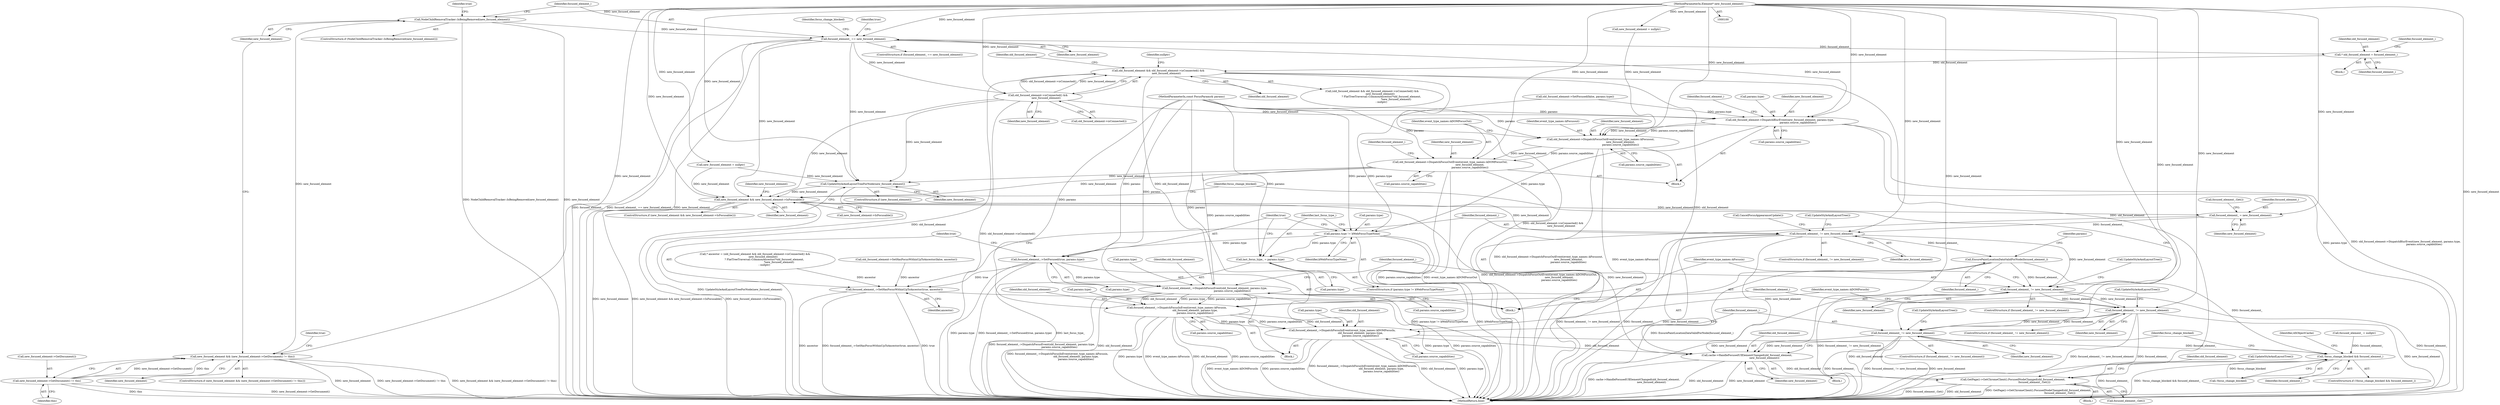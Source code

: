 digraph "0_Chrome_c3957448cfc6e299165196a33cd954b790875fdb@API" {
"1000117" [label="(Call,NodeChildRemovalTracker::IsBeingRemoved(new_focused_element))"];
"1000109" [label="(Call,new_focused_element && (new_focused_element->GetDocument() != this))"];
"1000101" [label="(MethodParameterIn,Element* new_focused_element)"];
"1000111" [label="(Call,new_focused_element->GetDocument() != this)"];
"1000122" [label="(Call,focused_element_ == new_focused_element)"];
"1000132" [label="(Call,* old_focused_element = focused_element_)"];
"1000143" [label="(Call,old_focused_element && old_focused_element->isConnected() &&\n                    new_focused_element)"];
"1000291" [label="(Call,focused_element_->DispatchFocusEvent(old_focused_element, params.type,\n                                           params.source_capabilities))"];
"1000314" [label="(Call,focused_element_->DispatchFocusInEvent(event_type_names::kFocusin,\n                                             old_focused_element, params.type,\n                                             params.source_capabilities))"];
"1000338" [label="(Call,focused_element_->DispatchFocusInEvent(event_type_names::kDOMFocusIn,\n                                             old_focused_element, params.type,\n                                             params.source_capabilities))"];
"1000375" [label="(Call,cache->HandleFocusedUIElementChanged(old_focused_element,\n                                           new_focused_element))"];
"1000384" [label="(Call,GetPage()->GetChromeClient().FocusedNodeChanged(old_focused_element,\n                                                     focused_element_.Get()))"];
"1000145" [label="(Call,old_focused_element->isConnected() &&\n                    new_focused_element)"];
"1000170" [label="(Call,old_focused_element->DispatchBlurEvent(new_focused_element, params.type,\n                                             params.source_capabilities))"];
"1000187" [label="(Call,old_focused_element->DispatchFocusOutEvent(event_type_names::kFocusout,\n                                                 new_focused_element,\n                                                 params.source_capabilities))"];
"1000193" [label="(Call,old_focused_element->DispatchFocusOutEvent(event_type_names::kDOMFocusOut,\n                                                 new_focused_element,\n                                                 params.source_capabilities))"];
"1000210" [label="(Call,UpdateStyleAndLayoutTreeForNode(new_focused_element))"];
"1000213" [label="(Call,new_focused_element && new_focused_element->IsFocusable())"];
"1000237" [label="(Call,focused_element_ = new_focused_element)"];
"1000262" [label="(Call,focused_element_ != new_focused_element)"];
"1000277" [label="(Call,EnsurePaintLocationDataValidForNode(focused_element_))"];
"1000300" [label="(Call,focused_element_ != new_focused_element)"];
"1000324" [label="(Call,focused_element_ != new_focused_element)"];
"1000348" [label="(Call,focused_element_ != new_focused_element)"];
"1000363" [label="(Call,!focus_change_blocked && focused_element_)"];
"1000243" [label="(Call,params.type != kWebFocusTypeNone)"];
"1000248" [label="(Call,last_focus_type_ = params.type)"];
"1000253" [label="(Call,focused_element_->SetFocused(true, params.type))"];
"1000258" [label="(Call,focused_element_->SetHasFocusWithinUpToAncestor(true, ancestor))"];
"1000249" [label="(Identifier,last_focus_type_)"];
"1000146" [label="(Call,old_focused_element->isConnected())"];
"1000339" [label="(Identifier,event_type_names::kDOMFocusIn)"];
"1000145" [label="(Call,old_focused_element->isConnected() &&\n                    new_focused_element)"];
"1000386" [label="(Call,focused_element_.Get())"];
"1000242" [label="(ControlStructure,if (params.type != kWebFocusTypeNone))"];
"1000376" [label="(Identifier,old_focused_element)"];
"1000193" [label="(Call,old_focused_element->DispatchFocusOutEvent(event_type_names::kDOMFocusOut,\n                                                 new_focused_element,\n                                                 params.source_capabilities))"];
"1000170" [label="(Call,old_focused_element->DispatchBlurEvent(new_focused_element, params.type,\n                                             params.source_capabilities))"];
"1000258" [label="(Call,focused_element_->SetHasFocusWithinUpToAncestor(true, ancestor))"];
"1000150" [label="(Identifier,old_focused_element)"];
"1000364" [label="(Call,!focus_change_blocked)"];
"1000374" [label="(Block,)"];
"1000116" [label="(ControlStructure,if (NodeChildRemovalTracker::IsBeingRemoved(new_focused_element)))"];
"1000134" [label="(Identifier,focused_element_)"];
"1000190" [label="(Call,params.source_capabilities)"];
"1000194" [label="(Identifier,event_type_names::kDOMFocusOut)"];
"1000281" [label="(Identifier,params)"];
"1000255" [label="(Call,params.type)"];
"1000263" [label="(Identifier,focused_element_)"];
"1000276" [label="(Call,CancelFocusAppearanceUpdate())"];
"1000362" [label="(ControlStructure,if (!focus_change_blocked && focused_element_))"];
"1000254" [label="(Identifier,true)"];
"1000188" [label="(Identifier,event_type_names::kFocusout)"];
"1000112" [label="(Call,new_focused_element->GetDocument())"];
"1000341" [label="(Call,params.type)"];
"1000213" [label="(Call,new_focused_element && new_focused_element->IsFocusable())"];
"1000120" [label="(Identifier,true)"];
"1000215" [label="(Call,new_focused_element->IsFocusable())"];
"1000179" [label="(Identifier,focused_element_)"];
"1000205" [label="(Call,new_focused_element = nullptr)"];
"1000260" [label="(Identifier,ancestor)"];
"1000133" [label="(Identifier,old_focused_element)"];
"1000121" [label="(ControlStructure,if (focused_element_ == new_focused_element))"];
"1000347" [label="(ControlStructure,if (focused_element_ != new_focused_element))"];
"1000277" [label="(Call,EnsurePaintLocationDataValidForNode(focused_element_))"];
"1000326" [label="(Identifier,new_focused_element)"];
"1000398" [label="(MethodReturn,bool)"];
"1000278" [label="(Identifier,focused_element_)"];
"1000212" [label="(ControlStructure,if (new_focused_element && new_focused_element->IsFocusable()))"];
"1000189" [label="(Identifier,new_focused_element)"];
"1000237" [label="(Call,focused_element_ = new_focused_element)"];
"1000352" [label="(Call,UpdateStyleAndLayoutTree())"];
"1000383" [label="(Block,)"];
"1000315" [label="(Identifier,event_type_names::kFocusin)"];
"1000296" [label="(Call,params.source_capabilities)"];
"1000175" [label="(Call,params.source_capabilities)"];
"1000338" [label="(Call,focused_element_->DispatchFocusInEvent(event_type_names::kDOMFocusIn,\n                                             old_focused_element, params.type,\n                                             params.source_capabilities))"];
"1000147" [label="(Identifier,new_focused_element)"];
"1000261" [label="(ControlStructure,if (focused_element_ != new_focused_element))"];
"1000253" [label="(Call,focused_element_->SetFocused(true, params.type))"];
"1000292" [label="(Identifier,old_focused_element)"];
"1000108" [label="(ControlStructure,if (new_focused_element && (new_focused_element->GetDocument() != this)))"];
"1000196" [label="(Call,params.source_capabilities)"];
"1000109" [label="(Call,new_focused_element && (new_focused_element->GetDocument() != this))"];
"1000157" [label="(Call,old_focused_element->SetFocused(false, params.type))"];
"1000387" [label="(Call,UpdateStyleAndLayoutTree())"];
"1000363" [label="(Call,!focus_change_blocked && focused_element_)"];
"1000349" [label="(Identifier,focused_element_)"];
"1000153" [label="(Identifier,nullptr)"];
"1000211" [label="(Identifier,new_focused_element)"];
"1000103" [label="(Block,)"];
"1000377" [label="(Identifier,new_focused_element)"];
"1000291" [label="(Call,focused_element_->DispatchFocusEvent(old_focused_element, params.type,\n                                           params.source_capabilities))"];
"1000110" [label="(Identifier,new_focused_element)"];
"1000371" [label="(Identifier,AXObjectCache)"];
"1000316" [label="(Identifier,old_focused_element)"];
"1000262" [label="(Call,focused_element_ != new_focused_element)"];
"1000210" [label="(Call,UpdateStyleAndLayoutTreeForNode(new_focused_element))"];
"1000290" [label="(Block,)"];
"1000187" [label="(Call,old_focused_element->DispatchFocusOutEvent(event_type_names::kFocusout,\n                                                 new_focused_element,\n                                                 params.source_capabilities))"];
"1000123" [label="(Identifier,focused_element_)"];
"1000113" [label="(Identifier,this)"];
"1000302" [label="(Identifier,new_focused_element)"];
"1000172" [label="(Call,params.type)"];
"1000344" [label="(Call,params.source_capabilities)"];
"1000241" [label="(Call,focused_element_.Get())"];
"1000140" [label="(Call,* ancestor = (old_focused_element && old_focused_element->isConnected() &&\n                    new_focused_element)\n                       ? FlatTreeTraversal::CommonAncestor(*old_focused_element,\n                                                           *new_focused_element)\n                       : nullptr)"];
"1000340" [label="(Identifier,old_focused_element)"];
"1000350" [label="(Identifier,new_focused_element)"];
"1000221" [label="(Identifier,new_focused_element)"];
"1000122" [label="(Call,focused_element_ == new_focused_element)"];
"1000247" [label="(Identifier,kWebFocusTypeNone)"];
"1000144" [label="(Identifier,old_focused_element)"];
"1000162" [label="(Call,old_focused_element->SetHasFocusWithinUpToAncestor(false, ancestor))"];
"1000124" [label="(Identifier,new_focused_element)"];
"1000136" [label="(Identifier,focused_element_)"];
"1000143" [label="(Call,old_focused_element && old_focused_element->isConnected() &&\n                    new_focused_element)"];
"1000381" [label="(Identifier,focus_change_blocked)"];
"1000293" [label="(Call,params.type)"];
"1000184" [label="(Call,new_focused_element = nullptr)"];
"1000111" [label="(Call,new_focused_element->GetDocument() != this)"];
"1000214" [label="(Identifier,new_focused_element)"];
"1000195" [label="(Identifier,new_focused_element)"];
"1000314" [label="(Call,focused_element_->DispatchFocusInEvent(event_type_names::kFocusin,\n                                             old_focused_element, params.type,\n                                             params.source_capabilities))"];
"1000208" [label="(ControlStructure,if (new_focused_element))"];
"1000324" [label="(Call,focused_element_ != new_focused_element)"];
"1000171" [label="(Identifier,new_focused_element)"];
"1000238" [label="(Identifier,focused_element_)"];
"1000101" [label="(MethodParameterIn,Element* new_focused_element)"];
"1000323" [label="(ControlStructure,if (focused_element_ != new_focused_element))"];
"1000365" [label="(Identifier,focus_change_blocked)"];
"1000239" [label="(Identifier,new_focused_element)"];
"1000216" [label="(Block,)"];
"1000264" [label="(Identifier,new_focused_element)"];
"1000129" [label="(Identifier,focus_change_blocked)"];
"1000366" [label="(Identifier,focused_element_)"];
"1000118" [label="(Identifier,new_focused_element)"];
"1000266" [label="(Call,UpdateStyleAndLayoutTree())"];
"1000300" [label="(Call,focused_element_ != new_focused_element)"];
"1000142" [label="(Call,(old_focused_element && old_focused_element->isConnected() &&\n                    new_focused_element)\n                       ? FlatTreeTraversal::CommonAncestor(*old_focused_element,\n                                                           *new_focused_element)\n                       : nullptr)"];
"1000317" [label="(Call,params.type)"];
"1000115" [label="(Identifier,true)"];
"1000348" [label="(Call,focused_element_ != new_focused_element)"];
"1000304" [label="(Call,UpdateStyleAndLayoutTree())"];
"1000244" [label="(Call,params.type)"];
"1000320" [label="(Call,params.source_capabilities)"];
"1000248" [label="(Call,last_focus_type_ = params.type)"];
"1000250" [label="(Call,params.type)"];
"1000385" [label="(Identifier,old_focused_element)"];
"1000126" [label="(Identifier,true)"];
"1000299" [label="(ControlStructure,if (focused_element_ != new_focused_element))"];
"1000243" [label="(Call,params.type != kWebFocusTypeNone)"];
"1000325" [label="(Identifier,focused_element_)"];
"1000132" [label="(Call,* old_focused_element = focused_element_)"];
"1000117" [label="(Call,NodeChildRemovalTracker::IsBeingRemoved(new_focused_element))"];
"1000135" [label="(Call,focused_element_ = nullptr)"];
"1000384" [label="(Call,GetPage()->GetChromeClient().FocusedNodeChanged(old_focused_element,\n                                                     focused_element_.Get()))"];
"1000259" [label="(Identifier,true)"];
"1000375" [label="(Call,cache->HandleFocusedUIElementChanged(old_focused_element,\n                                           new_focused_element))"];
"1000328" [label="(Call,UpdateStyleAndLayoutTree())"];
"1000301" [label="(Identifier,focused_element_)"];
"1000169" [label="(Block,)"];
"1000200" [label="(Identifier,focused_element_)"];
"1000102" [label="(MethodParameterIn,const FocusParams& params)"];
"1000117" -> "1000116"  [label="AST: "];
"1000117" -> "1000118"  [label="CFG: "];
"1000118" -> "1000117"  [label="AST: "];
"1000120" -> "1000117"  [label="CFG: "];
"1000123" -> "1000117"  [label="CFG: "];
"1000117" -> "1000398"  [label="DDG: NodeChildRemovalTracker::IsBeingRemoved(new_focused_element)"];
"1000117" -> "1000398"  [label="DDG: new_focused_element"];
"1000109" -> "1000117"  [label="DDG: new_focused_element"];
"1000101" -> "1000117"  [label="DDG: new_focused_element"];
"1000117" -> "1000122"  [label="DDG: new_focused_element"];
"1000109" -> "1000108"  [label="AST: "];
"1000109" -> "1000110"  [label="CFG: "];
"1000109" -> "1000111"  [label="CFG: "];
"1000110" -> "1000109"  [label="AST: "];
"1000111" -> "1000109"  [label="AST: "];
"1000115" -> "1000109"  [label="CFG: "];
"1000118" -> "1000109"  [label="CFG: "];
"1000109" -> "1000398"  [label="DDG: new_focused_element"];
"1000109" -> "1000398"  [label="DDG: new_focused_element->GetDocument() != this"];
"1000109" -> "1000398"  [label="DDG: new_focused_element && (new_focused_element->GetDocument() != this)"];
"1000101" -> "1000109"  [label="DDG: new_focused_element"];
"1000111" -> "1000109"  [label="DDG: new_focused_element->GetDocument()"];
"1000111" -> "1000109"  [label="DDG: this"];
"1000101" -> "1000100"  [label="AST: "];
"1000101" -> "1000398"  [label="DDG: new_focused_element"];
"1000101" -> "1000122"  [label="DDG: new_focused_element"];
"1000101" -> "1000145"  [label="DDG: new_focused_element"];
"1000101" -> "1000170"  [label="DDG: new_focused_element"];
"1000101" -> "1000184"  [label="DDG: new_focused_element"];
"1000101" -> "1000187"  [label="DDG: new_focused_element"];
"1000101" -> "1000193"  [label="DDG: new_focused_element"];
"1000101" -> "1000205"  [label="DDG: new_focused_element"];
"1000101" -> "1000210"  [label="DDG: new_focused_element"];
"1000101" -> "1000213"  [label="DDG: new_focused_element"];
"1000101" -> "1000237"  [label="DDG: new_focused_element"];
"1000101" -> "1000262"  [label="DDG: new_focused_element"];
"1000101" -> "1000300"  [label="DDG: new_focused_element"];
"1000101" -> "1000324"  [label="DDG: new_focused_element"];
"1000101" -> "1000348"  [label="DDG: new_focused_element"];
"1000101" -> "1000375"  [label="DDG: new_focused_element"];
"1000111" -> "1000113"  [label="CFG: "];
"1000112" -> "1000111"  [label="AST: "];
"1000113" -> "1000111"  [label="AST: "];
"1000111" -> "1000398"  [label="DDG: new_focused_element->GetDocument()"];
"1000111" -> "1000398"  [label="DDG: this"];
"1000122" -> "1000121"  [label="AST: "];
"1000122" -> "1000124"  [label="CFG: "];
"1000123" -> "1000122"  [label="AST: "];
"1000124" -> "1000122"  [label="AST: "];
"1000126" -> "1000122"  [label="CFG: "];
"1000129" -> "1000122"  [label="CFG: "];
"1000122" -> "1000398"  [label="DDG: focused_element_"];
"1000122" -> "1000398"  [label="DDG: focused_element_ == new_focused_element"];
"1000122" -> "1000398"  [label="DDG: new_focused_element"];
"1000122" -> "1000132"  [label="DDG: focused_element_"];
"1000122" -> "1000145"  [label="DDG: new_focused_element"];
"1000122" -> "1000170"  [label="DDG: new_focused_element"];
"1000122" -> "1000210"  [label="DDG: new_focused_element"];
"1000122" -> "1000213"  [label="DDG: new_focused_element"];
"1000132" -> "1000103"  [label="AST: "];
"1000132" -> "1000134"  [label="CFG: "];
"1000133" -> "1000132"  [label="AST: "];
"1000134" -> "1000132"  [label="AST: "];
"1000136" -> "1000132"  [label="CFG: "];
"1000132" -> "1000143"  [label="DDG: old_focused_element"];
"1000143" -> "1000142"  [label="AST: "];
"1000143" -> "1000144"  [label="CFG: "];
"1000143" -> "1000145"  [label="CFG: "];
"1000144" -> "1000143"  [label="AST: "];
"1000145" -> "1000143"  [label="AST: "];
"1000150" -> "1000143"  [label="CFG: "];
"1000153" -> "1000143"  [label="CFG: "];
"1000143" -> "1000398"  [label="DDG: old_focused_element"];
"1000143" -> "1000398"  [label="DDG: old_focused_element->isConnected() &&\n                    new_focused_element"];
"1000145" -> "1000143"  [label="DDG: old_focused_element->isConnected()"];
"1000145" -> "1000143"  [label="DDG: new_focused_element"];
"1000143" -> "1000291"  [label="DDG: old_focused_element"];
"1000143" -> "1000375"  [label="DDG: old_focused_element"];
"1000143" -> "1000384"  [label="DDG: old_focused_element"];
"1000291" -> "1000290"  [label="AST: "];
"1000291" -> "1000296"  [label="CFG: "];
"1000292" -> "1000291"  [label="AST: "];
"1000293" -> "1000291"  [label="AST: "];
"1000296" -> "1000291"  [label="AST: "];
"1000301" -> "1000291"  [label="CFG: "];
"1000291" -> "1000398"  [label="DDG: focused_element_->DispatchFocusEvent(old_focused_element, params.type,\n                                           params.source_capabilities)"];
"1000291" -> "1000398"  [label="DDG: old_focused_element"];
"1000291" -> "1000398"  [label="DDG: params.type"];
"1000291" -> "1000398"  [label="DDG: params.source_capabilities"];
"1000253" -> "1000291"  [label="DDG: params.type"];
"1000102" -> "1000291"  [label="DDG: params"];
"1000193" -> "1000291"  [label="DDG: params.source_capabilities"];
"1000291" -> "1000314"  [label="DDG: old_focused_element"];
"1000291" -> "1000314"  [label="DDG: params.type"];
"1000291" -> "1000314"  [label="DDG: params.source_capabilities"];
"1000314" -> "1000290"  [label="AST: "];
"1000314" -> "1000320"  [label="CFG: "];
"1000315" -> "1000314"  [label="AST: "];
"1000316" -> "1000314"  [label="AST: "];
"1000317" -> "1000314"  [label="AST: "];
"1000320" -> "1000314"  [label="AST: "];
"1000325" -> "1000314"  [label="CFG: "];
"1000314" -> "1000398"  [label="DDG: event_type_names::kFocusin"];
"1000314" -> "1000398"  [label="DDG: old_focused_element"];
"1000314" -> "1000398"  [label="DDG: params.source_capabilities"];
"1000314" -> "1000398"  [label="DDG: focused_element_->DispatchFocusInEvent(event_type_names::kFocusin,\n                                             old_focused_element, params.type,\n                                             params.source_capabilities)"];
"1000314" -> "1000398"  [label="DDG: params.type"];
"1000102" -> "1000314"  [label="DDG: params"];
"1000314" -> "1000338"  [label="DDG: old_focused_element"];
"1000314" -> "1000338"  [label="DDG: params.type"];
"1000314" -> "1000338"  [label="DDG: params.source_capabilities"];
"1000338" -> "1000290"  [label="AST: "];
"1000338" -> "1000344"  [label="CFG: "];
"1000339" -> "1000338"  [label="AST: "];
"1000340" -> "1000338"  [label="AST: "];
"1000341" -> "1000338"  [label="AST: "];
"1000344" -> "1000338"  [label="AST: "];
"1000349" -> "1000338"  [label="CFG: "];
"1000338" -> "1000398"  [label="DDG: event_type_names::kDOMFocusIn"];
"1000338" -> "1000398"  [label="DDG: params.source_capabilities"];
"1000338" -> "1000398"  [label="DDG: focused_element_->DispatchFocusInEvent(event_type_names::kDOMFocusIn,\n                                             old_focused_element, params.type,\n                                             params.source_capabilities)"];
"1000338" -> "1000398"  [label="DDG: old_focused_element"];
"1000338" -> "1000398"  [label="DDG: params.type"];
"1000102" -> "1000338"  [label="DDG: params"];
"1000338" -> "1000375"  [label="DDG: old_focused_element"];
"1000338" -> "1000384"  [label="DDG: old_focused_element"];
"1000375" -> "1000374"  [label="AST: "];
"1000375" -> "1000377"  [label="CFG: "];
"1000376" -> "1000375"  [label="AST: "];
"1000377" -> "1000375"  [label="AST: "];
"1000381" -> "1000375"  [label="CFG: "];
"1000375" -> "1000398"  [label="DDG: old_focused_element"];
"1000375" -> "1000398"  [label="DDG: new_focused_element"];
"1000375" -> "1000398"  [label="DDG: cache->HandleFocusedUIElementChanged(old_focused_element,\n                                           new_focused_element)"];
"1000213" -> "1000375"  [label="DDG: new_focused_element"];
"1000262" -> "1000375"  [label="DDG: new_focused_element"];
"1000348" -> "1000375"  [label="DDG: new_focused_element"];
"1000375" -> "1000384"  [label="DDG: old_focused_element"];
"1000384" -> "1000383"  [label="AST: "];
"1000384" -> "1000386"  [label="CFG: "];
"1000385" -> "1000384"  [label="AST: "];
"1000386" -> "1000384"  [label="AST: "];
"1000387" -> "1000384"  [label="CFG: "];
"1000384" -> "1000398"  [label="DDG: GetPage()->GetChromeClient().FocusedNodeChanged(old_focused_element,\n                                                     focused_element_.Get())"];
"1000384" -> "1000398"  [label="DDG: focused_element_.Get()"];
"1000384" -> "1000398"  [label="DDG: old_focused_element"];
"1000145" -> "1000146"  [label="CFG: "];
"1000145" -> "1000147"  [label="CFG: "];
"1000146" -> "1000145"  [label="AST: "];
"1000147" -> "1000145"  [label="AST: "];
"1000145" -> "1000398"  [label="DDG: old_focused_element->isConnected()"];
"1000145" -> "1000170"  [label="DDG: new_focused_element"];
"1000145" -> "1000210"  [label="DDG: new_focused_element"];
"1000145" -> "1000213"  [label="DDG: new_focused_element"];
"1000170" -> "1000169"  [label="AST: "];
"1000170" -> "1000175"  [label="CFG: "];
"1000171" -> "1000170"  [label="AST: "];
"1000172" -> "1000170"  [label="AST: "];
"1000175" -> "1000170"  [label="AST: "];
"1000179" -> "1000170"  [label="CFG: "];
"1000170" -> "1000398"  [label="DDG: params.type"];
"1000170" -> "1000398"  [label="DDG: old_focused_element->DispatchBlurEvent(new_focused_element, params.type,\n                                             params.source_capabilities)"];
"1000157" -> "1000170"  [label="DDG: params.type"];
"1000102" -> "1000170"  [label="DDG: params"];
"1000170" -> "1000187"  [label="DDG: new_focused_element"];
"1000170" -> "1000187"  [label="DDG: params.source_capabilities"];
"1000170" -> "1000243"  [label="DDG: params.type"];
"1000187" -> "1000169"  [label="AST: "];
"1000187" -> "1000190"  [label="CFG: "];
"1000188" -> "1000187"  [label="AST: "];
"1000189" -> "1000187"  [label="AST: "];
"1000190" -> "1000187"  [label="AST: "];
"1000194" -> "1000187"  [label="CFG: "];
"1000187" -> "1000398"  [label="DDG: event_type_names::kFocusout"];
"1000187" -> "1000398"  [label="DDG: old_focused_element->DispatchFocusOutEvent(event_type_names::kFocusout,\n                                                 new_focused_element,\n                                                 params.source_capabilities)"];
"1000184" -> "1000187"  [label="DDG: new_focused_element"];
"1000102" -> "1000187"  [label="DDG: params"];
"1000187" -> "1000193"  [label="DDG: new_focused_element"];
"1000187" -> "1000193"  [label="DDG: params.source_capabilities"];
"1000193" -> "1000169"  [label="AST: "];
"1000193" -> "1000196"  [label="CFG: "];
"1000194" -> "1000193"  [label="AST: "];
"1000195" -> "1000193"  [label="AST: "];
"1000196" -> "1000193"  [label="AST: "];
"1000200" -> "1000193"  [label="CFG: "];
"1000193" -> "1000398"  [label="DDG: event_type_names::kDOMFocusOut"];
"1000193" -> "1000398"  [label="DDG: old_focused_element->DispatchFocusOutEvent(event_type_names::kDOMFocusOut,\n                                                 new_focused_element,\n                                                 params.source_capabilities)"];
"1000193" -> "1000398"  [label="DDG: params.source_capabilities"];
"1000102" -> "1000193"  [label="DDG: params"];
"1000193" -> "1000210"  [label="DDG: new_focused_element"];
"1000193" -> "1000213"  [label="DDG: new_focused_element"];
"1000210" -> "1000208"  [label="AST: "];
"1000210" -> "1000211"  [label="CFG: "];
"1000211" -> "1000210"  [label="AST: "];
"1000214" -> "1000210"  [label="CFG: "];
"1000210" -> "1000398"  [label="DDG: UpdateStyleAndLayoutTreeForNode(new_focused_element)"];
"1000205" -> "1000210"  [label="DDG: new_focused_element"];
"1000210" -> "1000213"  [label="DDG: new_focused_element"];
"1000213" -> "1000212"  [label="AST: "];
"1000213" -> "1000214"  [label="CFG: "];
"1000213" -> "1000215"  [label="CFG: "];
"1000214" -> "1000213"  [label="AST: "];
"1000215" -> "1000213"  [label="AST: "];
"1000221" -> "1000213"  [label="CFG: "];
"1000365" -> "1000213"  [label="CFG: "];
"1000213" -> "1000398"  [label="DDG: new_focused_element"];
"1000213" -> "1000398"  [label="DDG: new_focused_element && new_focused_element->IsFocusable()"];
"1000213" -> "1000398"  [label="DDG: new_focused_element->IsFocusable()"];
"1000205" -> "1000213"  [label="DDG: new_focused_element"];
"1000213" -> "1000237"  [label="DDG: new_focused_element"];
"1000213" -> "1000262"  [label="DDG: new_focused_element"];
"1000237" -> "1000216"  [label="AST: "];
"1000237" -> "1000239"  [label="CFG: "];
"1000238" -> "1000237"  [label="AST: "];
"1000239" -> "1000237"  [label="AST: "];
"1000241" -> "1000237"  [label="CFG: "];
"1000237" -> "1000262"  [label="DDG: focused_element_"];
"1000262" -> "1000261"  [label="AST: "];
"1000262" -> "1000264"  [label="CFG: "];
"1000263" -> "1000262"  [label="AST: "];
"1000264" -> "1000262"  [label="AST: "];
"1000266" -> "1000262"  [label="CFG: "];
"1000276" -> "1000262"  [label="CFG: "];
"1000262" -> "1000398"  [label="DDG: focused_element_ != new_focused_element"];
"1000262" -> "1000398"  [label="DDG: focused_element_"];
"1000262" -> "1000398"  [label="DDG: new_focused_element"];
"1000262" -> "1000277"  [label="DDG: focused_element_"];
"1000262" -> "1000300"  [label="DDG: new_focused_element"];
"1000277" -> "1000216"  [label="AST: "];
"1000277" -> "1000278"  [label="CFG: "];
"1000278" -> "1000277"  [label="AST: "];
"1000281" -> "1000277"  [label="CFG: "];
"1000277" -> "1000398"  [label="DDG: EnsurePaintLocationDataValidForNode(focused_element_)"];
"1000277" -> "1000300"  [label="DDG: focused_element_"];
"1000277" -> "1000363"  [label="DDG: focused_element_"];
"1000300" -> "1000299"  [label="AST: "];
"1000300" -> "1000302"  [label="CFG: "];
"1000301" -> "1000300"  [label="AST: "];
"1000302" -> "1000300"  [label="AST: "];
"1000304" -> "1000300"  [label="CFG: "];
"1000315" -> "1000300"  [label="CFG: "];
"1000300" -> "1000398"  [label="DDG: focused_element_"];
"1000300" -> "1000398"  [label="DDG: new_focused_element"];
"1000300" -> "1000398"  [label="DDG: focused_element_ != new_focused_element"];
"1000300" -> "1000324"  [label="DDG: focused_element_"];
"1000300" -> "1000324"  [label="DDG: new_focused_element"];
"1000324" -> "1000323"  [label="AST: "];
"1000324" -> "1000326"  [label="CFG: "];
"1000325" -> "1000324"  [label="AST: "];
"1000326" -> "1000324"  [label="AST: "];
"1000328" -> "1000324"  [label="CFG: "];
"1000339" -> "1000324"  [label="CFG: "];
"1000324" -> "1000398"  [label="DDG: new_focused_element"];
"1000324" -> "1000398"  [label="DDG: focused_element_ != new_focused_element"];
"1000324" -> "1000398"  [label="DDG: focused_element_"];
"1000324" -> "1000348"  [label="DDG: focused_element_"];
"1000324" -> "1000348"  [label="DDG: new_focused_element"];
"1000348" -> "1000347"  [label="AST: "];
"1000348" -> "1000350"  [label="CFG: "];
"1000349" -> "1000348"  [label="AST: "];
"1000350" -> "1000348"  [label="AST: "];
"1000352" -> "1000348"  [label="CFG: "];
"1000365" -> "1000348"  [label="CFG: "];
"1000348" -> "1000398"  [label="DDG: focused_element_"];
"1000348" -> "1000398"  [label="DDG: focused_element_ != new_focused_element"];
"1000348" -> "1000398"  [label="DDG: new_focused_element"];
"1000348" -> "1000363"  [label="DDG: focused_element_"];
"1000363" -> "1000362"  [label="AST: "];
"1000363" -> "1000364"  [label="CFG: "];
"1000363" -> "1000366"  [label="CFG: "];
"1000364" -> "1000363"  [label="AST: "];
"1000366" -> "1000363"  [label="AST: "];
"1000371" -> "1000363"  [label="CFG: "];
"1000381" -> "1000363"  [label="CFG: "];
"1000363" -> "1000398"  [label="DDG: focused_element_"];
"1000363" -> "1000398"  [label="DDG: !focus_change_blocked && focused_element_"];
"1000364" -> "1000363"  [label="DDG: focus_change_blocked"];
"1000135" -> "1000363"  [label="DDG: focused_element_"];
"1000243" -> "1000242"  [label="AST: "];
"1000243" -> "1000247"  [label="CFG: "];
"1000244" -> "1000243"  [label="AST: "];
"1000247" -> "1000243"  [label="AST: "];
"1000249" -> "1000243"  [label="CFG: "];
"1000254" -> "1000243"  [label="CFG: "];
"1000243" -> "1000398"  [label="DDG: params.type != kWebFocusTypeNone"];
"1000243" -> "1000398"  [label="DDG: kWebFocusTypeNone"];
"1000157" -> "1000243"  [label="DDG: params.type"];
"1000102" -> "1000243"  [label="DDG: params"];
"1000243" -> "1000248"  [label="DDG: params.type"];
"1000243" -> "1000253"  [label="DDG: params.type"];
"1000248" -> "1000242"  [label="AST: "];
"1000248" -> "1000250"  [label="CFG: "];
"1000249" -> "1000248"  [label="AST: "];
"1000250" -> "1000248"  [label="AST: "];
"1000254" -> "1000248"  [label="CFG: "];
"1000248" -> "1000398"  [label="DDG: last_focus_type_"];
"1000102" -> "1000248"  [label="DDG: params"];
"1000253" -> "1000216"  [label="AST: "];
"1000253" -> "1000255"  [label="CFG: "];
"1000254" -> "1000253"  [label="AST: "];
"1000255" -> "1000253"  [label="AST: "];
"1000259" -> "1000253"  [label="CFG: "];
"1000253" -> "1000398"  [label="DDG: focused_element_->SetFocused(true, params.type)"];
"1000253" -> "1000398"  [label="DDG: params.type"];
"1000102" -> "1000253"  [label="DDG: params"];
"1000253" -> "1000258"  [label="DDG: true"];
"1000258" -> "1000216"  [label="AST: "];
"1000258" -> "1000260"  [label="CFG: "];
"1000259" -> "1000258"  [label="AST: "];
"1000260" -> "1000258"  [label="AST: "];
"1000263" -> "1000258"  [label="CFG: "];
"1000258" -> "1000398"  [label="DDG: true"];
"1000258" -> "1000398"  [label="DDG: ancestor"];
"1000258" -> "1000398"  [label="DDG: focused_element_->SetHasFocusWithinUpToAncestor(true, ancestor)"];
"1000162" -> "1000258"  [label="DDG: ancestor"];
"1000140" -> "1000258"  [label="DDG: ancestor"];
}
